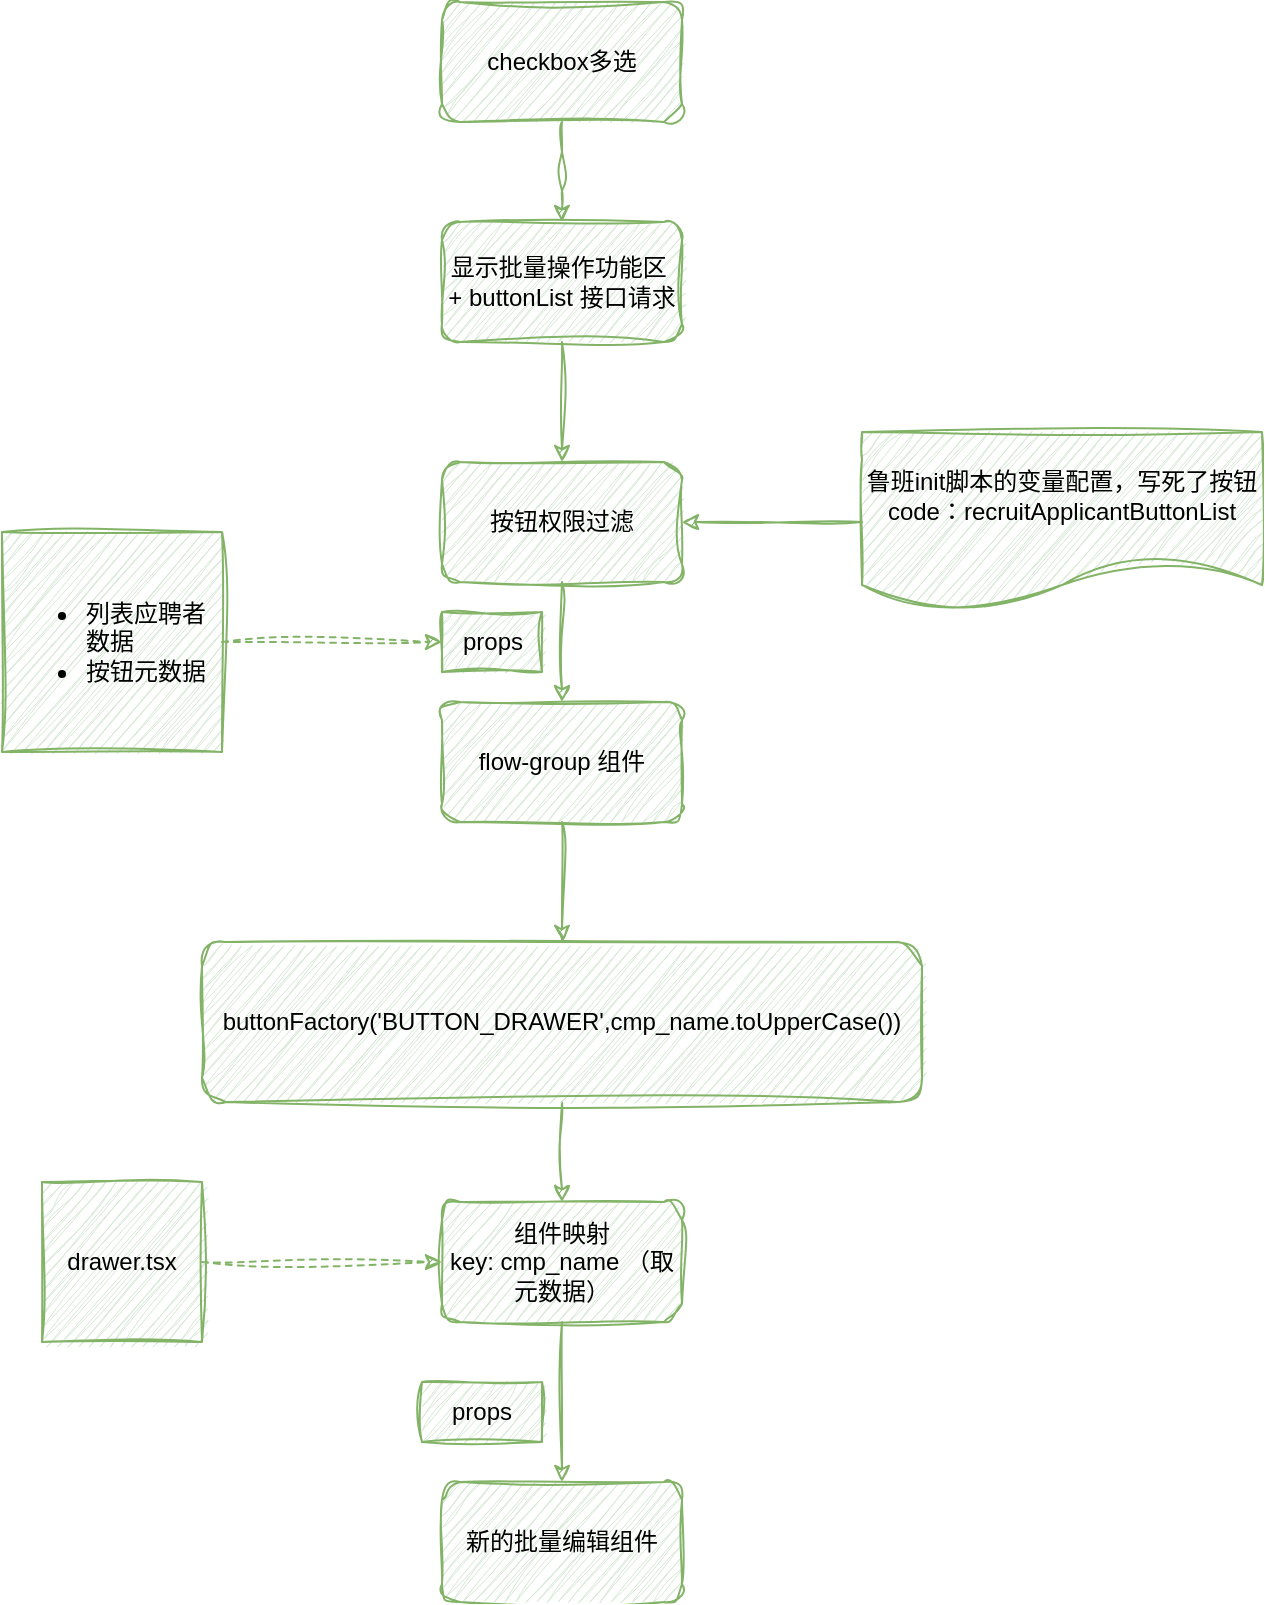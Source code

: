 <mxfile version="22.1.11" type="github" pages="7">
  <diagram id="C5RBs43oDa-KdzZeNtuy" name="Page-1">
    <mxGraphModel dx="1434" dy="1959" grid="1" gridSize="10" guides="1" tooltips="1" connect="1" arrows="1" fold="1" page="1" pageScale="1" pageWidth="827" pageHeight="1169" math="0" shadow="0">
      <root>
        <mxCell id="WIyWlLk6GJQsqaUBKTNV-0" />
        <mxCell id="WIyWlLk6GJQsqaUBKTNV-1" parent="WIyWlLk6GJQsqaUBKTNV-0" />
        <mxCell id="be0niQOfNykOMNaDCtI0-13" value="" style="edgeStyle=orthogonalEdgeStyle;rounded=1;orthogonalLoop=1;jettySize=auto;html=1;fillColor=#d5e8d4;strokeColor=#82b366;shadow=0;sketch=1;curveFitting=1;jiggle=2;" parent="WIyWlLk6GJQsqaUBKTNV-1" source="be0niQOfNykOMNaDCtI0-11" edge="1">
          <mxGeometry relative="1" as="geometry">
            <mxPoint x="380" y="90" as="targetPoint" />
          </mxGeometry>
        </mxCell>
        <mxCell id="be0niQOfNykOMNaDCtI0-11" value="checkbox多选" style="whiteSpace=wrap;html=1;rounded=1;glass=0;sketch=1;curveFitting=1;jiggle=2;fillColor=#d5e8d4;strokeColor=#82b366;" parent="WIyWlLk6GJQsqaUBKTNV-1" vertex="1">
          <mxGeometry x="320" y="-20" width="120" height="60" as="geometry" />
        </mxCell>
        <mxCell id="8qpLT5CPlCrmyoX5L2QD-31" value="" style="edgeStyle=orthogonalEdgeStyle;rounded=0;orthogonalLoop=1;jettySize=auto;html=1;fillColor=#d5e8d4;strokeColor=#82b366;shadow=0;sketch=1;curveFitting=1;jiggle=2;" parent="WIyWlLk6GJQsqaUBKTNV-1" source="8qpLT5CPlCrmyoX5L2QD-0" target="8qpLT5CPlCrmyoX5L2QD-4" edge="1">
          <mxGeometry relative="1" as="geometry" />
        </mxCell>
        <mxCell id="8qpLT5CPlCrmyoX5L2QD-0" value="buttonFactory(&#39;BUTTON_DRAWER&lt;span style=&quot;background-color: initial;&quot;&gt;&#39;,cmp_name.toUpperCase())&lt;/span&gt;" style="whiteSpace=wrap;html=1;rounded=1;fillColor=#d5e8d4;strokeColor=#82b366;shadow=0;sketch=1;curveFitting=1;jiggle=2;" parent="WIyWlLk6GJQsqaUBKTNV-1" vertex="1">
          <mxGeometry x="200" y="450" width="360" height="80" as="geometry" />
        </mxCell>
        <mxCell id="8qpLT5CPlCrmyoX5L2QD-6" value="" style="edgeStyle=orthogonalEdgeStyle;rounded=0;orthogonalLoop=1;jettySize=auto;html=1;fillColor=#d5e8d4;strokeColor=#82b366;shadow=0;sketch=1;curveFitting=1;jiggle=2;" parent="WIyWlLk6GJQsqaUBKTNV-1" source="8qpLT5CPlCrmyoX5L2QD-1" target="8qpLT5CPlCrmyoX5L2QD-2" edge="1">
          <mxGeometry relative="1" as="geometry" />
        </mxCell>
        <mxCell id="8qpLT5CPlCrmyoX5L2QD-1" value="显示批量操作功能区&amp;nbsp; + buttonList 接口请求" style="whiteSpace=wrap;html=1;rounded=1;fillColor=#d5e8d4;strokeColor=#82b366;shadow=0;sketch=1;curveFitting=1;jiggle=2;" parent="WIyWlLk6GJQsqaUBKTNV-1" vertex="1">
          <mxGeometry x="320" y="90" width="120" height="60" as="geometry" />
        </mxCell>
        <mxCell id="8qpLT5CPlCrmyoX5L2QD-16" value="" style="edgeStyle=orthogonalEdgeStyle;rounded=0;orthogonalLoop=1;jettySize=auto;html=1;fillColor=#d5e8d4;strokeColor=#82b366;shadow=0;sketch=1;curveFitting=1;jiggle=2;" parent="WIyWlLk6GJQsqaUBKTNV-1" source="8qpLT5CPlCrmyoX5L2QD-2" target="8qpLT5CPlCrmyoX5L2QD-3" edge="1">
          <mxGeometry relative="1" as="geometry" />
        </mxCell>
        <mxCell id="8qpLT5CPlCrmyoX5L2QD-2" value="按钮权限过滤" style="whiteSpace=wrap;html=1;rounded=1;fillColor=#d5e8d4;strokeColor=#82b366;shadow=0;sketch=1;curveFitting=1;jiggle=2;" parent="WIyWlLk6GJQsqaUBKTNV-1" vertex="1">
          <mxGeometry x="320" y="210" width="120" height="60" as="geometry" />
        </mxCell>
        <mxCell id="8qpLT5CPlCrmyoX5L2QD-30" value="" style="edgeStyle=orthogonalEdgeStyle;rounded=0;orthogonalLoop=1;jettySize=auto;html=1;fillColor=#d5e8d4;strokeColor=#82b366;shadow=0;sketch=1;curveFitting=1;jiggle=2;" parent="WIyWlLk6GJQsqaUBKTNV-1" source="8qpLT5CPlCrmyoX5L2QD-3" target="8qpLT5CPlCrmyoX5L2QD-0" edge="1">
          <mxGeometry relative="1" as="geometry" />
        </mxCell>
        <mxCell id="8qpLT5CPlCrmyoX5L2QD-3" value="flow-group 组件" style="whiteSpace=wrap;html=1;rounded=1;fillColor=#d5e8d4;strokeColor=#82b366;shadow=0;sketch=1;curveFitting=1;jiggle=2;" parent="WIyWlLk6GJQsqaUBKTNV-1" vertex="1">
          <mxGeometry x="320" y="330" width="120" height="60" as="geometry" />
        </mxCell>
        <mxCell id="8qpLT5CPlCrmyoX5L2QD-32" value="" style="edgeStyle=orthogonalEdgeStyle;rounded=0;orthogonalLoop=1;jettySize=auto;html=1;fillColor=#d5e8d4;strokeColor=#82b366;shadow=0;sketch=1;curveFitting=1;jiggle=2;" parent="WIyWlLk6GJQsqaUBKTNV-1" source="8qpLT5CPlCrmyoX5L2QD-4" target="8qpLT5CPlCrmyoX5L2QD-26" edge="1">
          <mxGeometry relative="1" as="geometry" />
        </mxCell>
        <mxCell id="8qpLT5CPlCrmyoX5L2QD-4" value="组件映射&lt;br&gt;key: cmp_name （取元数据）" style="whiteSpace=wrap;html=1;rounded=1;fillColor=#d5e8d4;strokeColor=#82b366;shadow=0;sketch=1;curveFitting=1;jiggle=2;" parent="WIyWlLk6GJQsqaUBKTNV-1" vertex="1">
          <mxGeometry x="320" y="580" width="120" height="60" as="geometry" />
        </mxCell>
        <mxCell id="8qpLT5CPlCrmyoX5L2QD-15" value="" style="edgeStyle=orthogonalEdgeStyle;rounded=0;orthogonalLoop=1;jettySize=auto;html=1;fillColor=#d5e8d4;strokeColor=#82b366;shadow=0;sketch=1;curveFitting=1;jiggle=2;" parent="WIyWlLk6GJQsqaUBKTNV-1" source="8qpLT5CPlCrmyoX5L2QD-13" target="8qpLT5CPlCrmyoX5L2QD-2" edge="1">
          <mxGeometry relative="1" as="geometry" />
        </mxCell>
        <mxCell id="8qpLT5CPlCrmyoX5L2QD-13" value="鲁班init脚本的变量配置，写死了按钮code：recruitApplicantButtonList" style="shape=document;whiteSpace=wrap;html=1;boundedLbl=1;fillColor=#d5e8d4;strokeColor=#82b366;shadow=0;sketch=1;curveFitting=1;jiggle=2;" parent="WIyWlLk6GJQsqaUBKTNV-1" vertex="1">
          <mxGeometry x="530" y="195" width="200" height="90" as="geometry" />
        </mxCell>
        <mxCell id="8qpLT5CPlCrmyoX5L2QD-20" value="props" style="text;html=1;align=center;verticalAlign=middle;resizable=0;points=[];autosize=1;strokeColor=#82b366;fillColor=#d5e8d4;shadow=0;sketch=1;curveFitting=1;jiggle=2;" parent="WIyWlLk6GJQsqaUBKTNV-1" vertex="1">
          <mxGeometry x="320" y="285" width="50" height="30" as="geometry" />
        </mxCell>
        <mxCell id="8qpLT5CPlCrmyoX5L2QD-23" value="" style="rounded=0;orthogonalLoop=1;jettySize=auto;html=1;dashed=1;fillColor=#d5e8d4;strokeColor=#82b366;shadow=0;sketch=1;curveFitting=1;jiggle=2;" parent="WIyWlLk6GJQsqaUBKTNV-1" source="8qpLT5CPlCrmyoX5L2QD-22" target="8qpLT5CPlCrmyoX5L2QD-20" edge="1">
          <mxGeometry relative="1" as="geometry" />
        </mxCell>
        <mxCell id="8qpLT5CPlCrmyoX5L2QD-22" value="&lt;ul&gt;&lt;li&gt;列表应聘者数据&lt;/li&gt;&lt;li&gt;按钮元数据&lt;/li&gt;&lt;/ul&gt;" style="whiteSpace=wrap;html=1;aspect=fixed;align=left;fillColor=#d5e8d4;strokeColor=#82b366;shadow=0;sketch=1;curveFitting=1;jiggle=2;" parent="WIyWlLk6GJQsqaUBKTNV-1" vertex="1">
          <mxGeometry x="100" y="245" width="110" height="110" as="geometry" />
        </mxCell>
        <mxCell id="8qpLT5CPlCrmyoX5L2QD-26" value="新的批量编辑组件" style="whiteSpace=wrap;html=1;rounded=1;fillColor=#d5e8d4;strokeColor=#82b366;shadow=0;sketch=1;curveFitting=1;jiggle=2;" parent="WIyWlLk6GJQsqaUBKTNV-1" vertex="1">
          <mxGeometry x="320" y="720" width="120" height="60" as="geometry" />
        </mxCell>
        <mxCell id="8qpLT5CPlCrmyoX5L2QD-29" style="edgeStyle=orthogonalEdgeStyle;rounded=0;orthogonalLoop=1;jettySize=auto;html=1;entryX=0;entryY=0.5;entryDx=0;entryDy=0;dashed=1;fillColor=#d5e8d4;strokeColor=#82b366;shadow=0;sketch=1;curveFitting=1;jiggle=2;" parent="WIyWlLk6GJQsqaUBKTNV-1" source="8qpLT5CPlCrmyoX5L2QD-28" target="8qpLT5CPlCrmyoX5L2QD-4" edge="1">
          <mxGeometry relative="1" as="geometry">
            <mxPoint x="250" y="620" as="targetPoint" />
          </mxGeometry>
        </mxCell>
        <mxCell id="8qpLT5CPlCrmyoX5L2QD-28" value="drawer.tsx" style="whiteSpace=wrap;html=1;aspect=fixed;fillColor=#d5e8d4;strokeColor=#82b366;shadow=0;sketch=1;curveFitting=1;jiggle=2;" parent="WIyWlLk6GJQsqaUBKTNV-1" vertex="1">
          <mxGeometry x="120" y="570" width="80" height="80" as="geometry" />
        </mxCell>
        <mxCell id="8qpLT5CPlCrmyoX5L2QD-33" value="props" style="text;html=1;strokeColor=#82b366;fillColor=#d5e8d4;align=center;verticalAlign=middle;whiteSpace=wrap;rounded=0;shadow=0;sketch=1;curveFitting=1;jiggle=2;" parent="WIyWlLk6GJQsqaUBKTNV-1" vertex="1">
          <mxGeometry x="310" y="670" width="60" height="30" as="geometry" />
        </mxCell>
      </root>
    </mxGraphModel>
  </diagram>
  <diagram name="Copy of Page-1" id="hD4dzmno9ChzGV96hOUr">
    <mxGraphModel dx="2261" dy="1959" grid="1" gridSize="10" guides="1" tooltips="1" connect="1" arrows="1" fold="1" page="1" pageScale="1" pageWidth="827" pageHeight="1169" math="0" shadow="0">
      <root>
        <mxCell id="r0kJeHJl_jmnn3t6eado-0" />
        <mxCell id="r0kJeHJl_jmnn3t6eado-1" parent="r0kJeHJl_jmnn3t6eado-0" />
        <mxCell id="r0kJeHJl_jmnn3t6eado-2" value="" style="edgeStyle=orthogonalEdgeStyle;rounded=1;orthogonalLoop=1;jettySize=auto;html=1;sketch=1;" parent="r0kJeHJl_jmnn3t6eado-1" source="r0kJeHJl_jmnn3t6eado-3" target="r0kJeHJl_jmnn3t6eado-10" edge="1">
          <mxGeometry relative="1" as="geometry" />
        </mxCell>
        <mxCell id="r0kJeHJl_jmnn3t6eado-3" value="加载@ocean/mobile-date组件" style="rounded=1;whiteSpace=wrap;html=1;sketch=1;" parent="r0kJeHJl_jmnn3t6eado-1" vertex="1">
          <mxGeometry x="320" y="90" width="120" height="60" as="geometry" />
        </mxCell>
        <mxCell id="r0kJeHJl_jmnn3t6eado-4" style="edgeStyle=orthogonalEdgeStyle;rounded=0;orthogonalLoop=1;jettySize=auto;html=1;exitX=0.5;exitY=1;exitDx=0;exitDy=0;entryX=0.5;entryY=0;entryDx=0;entryDy=0;sketch=1;" parent="r0kJeHJl_jmnn3t6eado-1" source="r0kJeHJl_jmnn3t6eado-10" target="r0kJeHJl_jmnn3t6eado-12" edge="1">
          <mxGeometry relative="1" as="geometry" />
        </mxCell>
        <mxCell id="r0kJeHJl_jmnn3t6eado-5" style="edgeStyle=orthogonalEdgeStyle;rounded=0;orthogonalLoop=1;jettySize=auto;html=1;exitX=0.5;exitY=1;exitDx=0;exitDy=0;sketch=1;" parent="r0kJeHJl_jmnn3t6eado-1" source="r0kJeHJl_jmnn3t6eado-10" target="r0kJeHJl_jmnn3t6eado-11" edge="1">
          <mxGeometry relative="1" as="geometry" />
        </mxCell>
        <mxCell id="r0kJeHJl_jmnn3t6eado-6" style="edgeStyle=orthogonalEdgeStyle;rounded=0;orthogonalLoop=1;jettySize=auto;html=1;exitX=0.5;exitY=1;exitDx=0;exitDy=0;entryX=0.5;entryY=0;entryDx=0;entryDy=0;sketch=1;" parent="r0kJeHJl_jmnn3t6eado-1" source="r0kJeHJl_jmnn3t6eado-10" target="r0kJeHJl_jmnn3t6eado-13" edge="1">
          <mxGeometry relative="1" as="geometry" />
        </mxCell>
        <mxCell id="r0kJeHJl_jmnn3t6eado-7" style="edgeStyle=orthogonalEdgeStyle;rounded=0;orthogonalLoop=1;jettySize=auto;html=1;exitX=0.5;exitY=1;exitDx=0;exitDy=0;sketch=1;" parent="r0kJeHJl_jmnn3t6eado-1" source="r0kJeHJl_jmnn3t6eado-10" target="r0kJeHJl_jmnn3t6eado-18" edge="1">
          <mxGeometry relative="1" as="geometry" />
        </mxCell>
        <mxCell id="r0kJeHJl_jmnn3t6eado-8" style="edgeStyle=orthogonalEdgeStyle;rounded=0;orthogonalLoop=1;jettySize=auto;html=1;exitX=0.5;exitY=1;exitDx=0;exitDy=0;sketch=1;" parent="r0kJeHJl_jmnn3t6eado-1" source="r0kJeHJl_jmnn3t6eado-10" target="r0kJeHJl_jmnn3t6eado-19" edge="1">
          <mxGeometry relative="1" as="geometry" />
        </mxCell>
        <mxCell id="r0kJeHJl_jmnn3t6eado-9" style="edgeStyle=orthogonalEdgeStyle;rounded=0;orthogonalLoop=1;jettySize=auto;html=1;exitX=0.5;exitY=1;exitDx=0;exitDy=0;sketch=1;" parent="r0kJeHJl_jmnn3t6eado-1" source="r0kJeHJl_jmnn3t6eado-10" target="r0kJeHJl_jmnn3t6eado-20" edge="1">
          <mxGeometry relative="1" as="geometry" />
        </mxCell>
        <mxCell id="r0kJeHJl_jmnn3t6eado-10" value="判断渲染组件类型" style="rhombus;whiteSpace=wrap;html=1;rounded=1;sketch=1;" parent="r0kJeHJl_jmnn3t6eado-1" vertex="1">
          <mxGeometry x="320" y="190" width="120" height="70" as="geometry" />
        </mxCell>
        <mxCell id="r0kJeHJl_jmnn3t6eado-11" value="为空／不为空&amp;nbsp;@beisen-mobile/text-input" style="rounded=1;whiteSpace=wrap;html=1;sketch=1;" parent="r0kJeHJl_jmnn3t6eado-1" vertex="1">
          <mxGeometry x="110" y="320" width="120" height="60" as="geometry" />
        </mxCell>
        <mxCell id="r0kJeHJl_jmnn3t6eado-12" value="&amp;nbsp;复杂日期选择&amp;nbsp;&lt;span style=&quot;font-family: &amp;#34;.sf ns text&amp;#34; ; font-size: 13px&quot;&gt;mobile-complex-date&lt;/span&gt;" style="rounded=1;whiteSpace=wrap;html=1;sketch=1;" parent="r0kJeHJl_jmnn3t6eado-1" vertex="1">
          <mxGeometry x="-40" y="320" width="120" height="60" as="geometry" />
        </mxCell>
        <mxCell id="r0kJeHJl_jmnn3t6eado-13" value="数字输入框+自定义区间&amp;nbsp;&lt;span style=&quot;font-family: &amp;#34;.sf ns text&amp;#34; ; font-size: 13px&quot;&gt;mobile-complex-date&lt;/span&gt;" style="rounded=1;whiteSpace=wrap;html=1;sketch=1;" parent="r0kJeHJl_jmnn3t6eado-1" vertex="1">
          <mxGeometry x="250" y="320" width="120" height="60" as="geometry" />
        </mxCell>
        <mxCell id="r0kJeHJl_jmnn3t6eado-14" value="" style="edgeStyle=orthogonalEdgeStyle;rounded=1;orthogonalLoop=1;jettySize=auto;html=1;sketch=1;" parent="r0kJeHJl_jmnn3t6eado-1" source="r0kJeHJl_jmnn3t6eado-15" target="r0kJeHJl_jmnn3t6eado-10" edge="1">
          <mxGeometry relative="1" as="geometry" />
        </mxCell>
        <mxCell id="r0kJeHJl_jmnn3t6eado-15" value="运算符 + 锁定状态" style="ellipse;shape=cloud;whiteSpace=wrap;html=1;rounded=0;sketch=1;" parent="r0kJeHJl_jmnn3t6eado-1" vertex="1">
          <mxGeometry x="480" y="185" width="150" height="80" as="geometry" />
        </mxCell>
        <mxCell id="r0kJeHJl_jmnn3t6eado-16" value="" style="edgeStyle=orthogonalEdgeStyle;rounded=1;orthogonalLoop=1;jettySize=auto;html=1;sketch=1;" parent="r0kJeHJl_jmnn3t6eado-1" source="r0kJeHJl_jmnn3t6eado-17" target="r0kJeHJl_jmnn3t6eado-3" edge="1">
          <mxGeometry relative="1" as="geometry" />
        </mxCell>
        <mxCell id="r0kJeHJl_jmnn3t6eado-17" value="uiType == date" style="whiteSpace=wrap;html=1;rounded=1;sketch=1;" parent="r0kJeHJl_jmnn3t6eado-1" vertex="1">
          <mxGeometry x="320" y="-20" width="120" height="60" as="geometry" />
        </mxCell>
        <mxCell id="r0kJeHJl_jmnn3t6eado-18" value="复合日期选择&amp;nbsp;&lt;span style=&quot;font-family: &amp;#34;.sf ns text&amp;#34; ; font-size: 13px&quot;&gt;mobile-complex-date&lt;/span&gt;" style="rounded=1;whiteSpace=wrap;html=1;sketch=1;" parent="r0kJeHJl_jmnn3t6eado-1" vertex="1">
          <mxGeometry x="390" y="320" width="120" height="60" as="geometry" />
        </mxCell>
        <mxCell id="r0kJeHJl_jmnn3t6eado-19" value="日期范围@beisen-mobile/field-date-picker-range" style="rounded=1;whiteSpace=wrap;html=1;sketch=1;" parent="r0kJeHJl_jmnn3t6eado-1" vertex="1">
          <mxGeometry x="540" y="320" width="120" height="60" as="geometry" />
        </mxCell>
        <mxCell id="r0kJeHJl_jmnn3t6eado-20" value="数字输入框 @beisen-mobile/number-input" style="rounded=1;whiteSpace=wrap;html=1;sketch=1;" parent="r0kJeHJl_jmnn3t6eado-1" vertex="1">
          <mxGeometry x="690" y="320" width="120" height="60" as="geometry" />
        </mxCell>
      </root>
    </mxGraphModel>
  </diagram>
  <diagram id="P3VAN7-imGtPL1pcORsj" name="第 3 页">
    <mxGraphModel dx="1434" dy="790" grid="1" gridSize="10" guides="1" tooltips="1" connect="1" arrows="1" fold="1" page="1" pageScale="1" pageWidth="827" pageHeight="1169" math="0" shadow="0">
      <root>
        <mxCell id="0" />
        <mxCell id="1" parent="0" />
        <mxCell id="-uALms9b_N-N_alSWW9q-14" value="" style="edgeStyle=orthogonalEdgeStyle;rounded=0;orthogonalLoop=1;jettySize=auto;html=1;sketch=1;curveFitting=1;jiggle=2;" parent="1" source="-uALms9b_N-N_alSWW9q-1" target="-uALms9b_N-N_alSWW9q-3" edge="1">
          <mxGeometry relative="1" as="geometry" />
        </mxCell>
        <mxCell id="-uALms9b_N-N_alSWW9q-1" value="步骤配置&lt;br&gt;（channel-config&lt;span style=&quot;background-color: initial;&quot;&gt;）&lt;/span&gt;" style="rounded=1;whiteSpace=wrap;html=1;sketch=1;curveFitting=1;jiggle=2;" parent="1" vertex="1">
          <mxGeometry x="70" y="240" width="120" height="60" as="geometry" />
        </mxCell>
        <mxCell id="-uALms9b_N-N_alSWW9q-15" value="" style="edgeStyle=orthogonalEdgeStyle;rounded=0;orthogonalLoop=1;jettySize=auto;html=1;sketch=1;curveFitting=1;jiggle=2;" parent="1" source="-uALms9b_N-N_alSWW9q-3" target="-uALms9b_N-N_alSWW9q-6" edge="1">
          <mxGeometry relative="1" as="geometry" />
        </mxCell>
        <mxCell id="-uALms9b_N-N_alSWW9q-3" value="接口远程获取&lt;br&gt;（backGround）" style="rounded=1;whiteSpace=wrap;html=1;sketch=1;curveFitting=1;jiggle=2;" parent="1" vertex="1">
          <mxGeometry x="240" y="240" width="120" height="60" as="geometry" />
        </mxCell>
        <mxCell id="-uALms9b_N-N_alSWW9q-21" value="" style="edgeStyle=orthogonalEdgeStyle;rounded=0;orthogonalLoop=1;jettySize=auto;html=1;dashed=1;sketch=1;curveFitting=1;jiggle=2;" parent="1" source="-uALms9b_N-N_alSWW9q-5" target="-uALms9b_N-N_alSWW9q-1" edge="1">
          <mxGeometry relative="1" as="geometry" />
        </mxCell>
        <mxCell id="-uALms9b_N-N_alSWW9q-5" value="JSON" style="shape=note;whiteSpace=wrap;html=1;backgroundOutline=1;darkOpacity=0.05;sketch=1;curveFitting=1;jiggle=2;" parent="1" vertex="1">
          <mxGeometry x="90" y="70" width="80" height="100" as="geometry" />
        </mxCell>
        <mxCell id="-uALms9b_N-N_alSWW9q-16" value="" style="edgeStyle=orthogonalEdgeStyle;rounded=0;orthogonalLoop=1;jettySize=auto;html=1;sketch=1;curveFitting=1;jiggle=2;" parent="1" source="-uALms9b_N-N_alSWW9q-6" target="-uALms9b_N-N_alSWW9q-7" edge="1">
          <mxGeometry relative="1" as="geometry" />
        </mxCell>
        <mxCell id="-uALms9b_N-N_alSWW9q-6" value="storage set 存储" style="rounded=1;whiteSpace=wrap;html=1;sketch=1;curveFitting=1;jiggle=2;" parent="1" vertex="1">
          <mxGeometry x="413.5" y="240" width="120" height="60" as="geometry" />
        </mxCell>
        <mxCell id="-uALms9b_N-N_alSWW9q-17" value="" style="edgeStyle=orthogonalEdgeStyle;rounded=0;orthogonalLoop=1;jettySize=auto;html=1;sketch=1;curveFitting=1;jiggle=2;" parent="1" source="-uALms9b_N-N_alSWW9q-7" target="-uALms9b_N-N_alSWW9q-8" edge="1">
          <mxGeometry relative="1" as="geometry" />
        </mxCell>
        <mxCell id="-uALms9b_N-N_alSWW9q-7" value="渠道类型判断" style="rounded=1;whiteSpace=wrap;html=1;sketch=1;curveFitting=1;jiggle=2;" parent="1" vertex="1">
          <mxGeometry x="600" y="240" width="120" height="60" as="geometry" />
        </mxCell>
        <mxCell id="-uALms9b_N-N_alSWW9q-18" value="" style="edgeStyle=orthogonalEdgeStyle;rounded=0;orthogonalLoop=1;jettySize=auto;html=1;sketch=1;curveFitting=1;jiggle=2;" parent="1" source="-uALms9b_N-N_alSWW9q-8" target="-uALms9b_N-N_alSWW9q-10" edge="1">
          <mxGeometry relative="1" as="geometry" />
        </mxCell>
        <mxCell id="-uALms9b_N-N_alSWW9q-8" value="storage get &lt;br&gt;获取对应的渠道配置" style="rounded=1;whiteSpace=wrap;html=1;sketch=1;curveFitting=1;jiggle=2;" parent="1" vertex="1">
          <mxGeometry x="770" y="240" width="120" height="60" as="geometry" />
        </mxCell>
        <mxCell id="-uALms9b_N-N_alSWW9q-22" value="" style="edgeStyle=orthogonalEdgeStyle;rounded=0;orthogonalLoop=1;jettySize=auto;html=1;dashed=1;sketch=1;curveFitting=1;jiggle=2;" parent="1" source="-uALms9b_N-N_alSWW9q-9" target="-uALms9b_N-N_alSWW9q-7" edge="1">
          <mxGeometry relative="1" as="geometry" />
        </mxCell>
        <mxCell id="-uALms9b_N-N_alSWW9q-9" value="URL Match" style="shape=note;whiteSpace=wrap;html=1;backgroundOutline=1;darkOpacity=0.05;sketch=1;curveFitting=1;jiggle=2;" parent="1" vertex="1">
          <mxGeometry x="620" y="70" width="80" height="100" as="geometry" />
        </mxCell>
        <mxCell id="-uALms9b_N-N_alSWW9q-19" value="" style="edgeStyle=orthogonalEdgeStyle;rounded=0;orthogonalLoop=1;jettySize=auto;html=1;sketch=1;curveFitting=1;jiggle=2;" parent="1" source="-uALms9b_N-N_alSWW9q-10" target="-uALms9b_N-N_alSWW9q-11" edge="1">
          <mxGeometry relative="1" as="geometry" />
        </mxCell>
        <mxCell id="-uALms9b_N-N_alSWW9q-10" value="配置转换&lt;br&gt;（转换成Cypress可执行的命令）" style="rounded=1;whiteSpace=wrap;html=1;sketch=1;curveFitting=1;jiggle=2;" parent="1" vertex="1">
          <mxGeometry x="770" y="380" width="120" height="60" as="geometry" />
        </mxCell>
        <mxCell id="-uALms9b_N-N_alSWW9q-20" value="" style="edgeStyle=orthogonalEdgeStyle;rounded=0;orthogonalLoop=1;jettySize=auto;html=1;sketch=1;curveFitting=1;jiggle=2;" parent="1" source="-uALms9b_N-N_alSWW9q-11" target="-uALms9b_N-N_alSWW9q-12" edge="1">
          <mxGeometry relative="1" as="geometry" />
        </mxCell>
        <mxCell id="-uALms9b_N-N_alSWW9q-11" value="CyCommandExecutor&lt;br&gt;命令执行器" style="rounded=1;whiteSpace=wrap;html=1;sketch=1;curveFitting=1;jiggle=2;" parent="1" vertex="1">
          <mxGeometry x="590" y="375" width="140" height="70" as="geometry" />
        </mxCell>
        <mxCell id="-uALms9b_N-N_alSWW9q-12" value="调用Cypress API" style="rounded=1;whiteSpace=wrap;html=1;sketch=1;curveFitting=1;jiggle=2;" parent="1" vertex="1">
          <mxGeometry x="393.5" y="375" width="140" height="70" as="geometry" />
        </mxCell>
      </root>
    </mxGraphModel>
  </diagram>
  <diagram id="SVKZheeT5T5xf-1oY8ei" name="第 4 页">
    <mxGraphModel dx="1434" dy="790" grid="1" gridSize="10" guides="1" tooltips="1" connect="1" arrows="1" fold="1" page="1" pageScale="1" pageWidth="827" pageHeight="1169" math="0" shadow="0">
      <root>
        <mxCell id="0" />
        <mxCell id="1" parent="0" />
        <mxCell id="u7V8j5iloh8q_0618piM-5" value="" style="swimlane;startSize=0;labelBackgroundColor=none;sketch=1;curveFitting=1;jiggle=2;swimlaneFillColor=#D4E1F5;gradientColor=none;" parent="1" vertex="1">
          <mxGeometry x="210" y="540" width="560" height="140" as="geometry">
            <mxRectangle x="310" y="310" width="50" height="40" as="alternateBounds" />
          </mxGeometry>
        </mxCell>
        <mxCell id="u7V8j5iloh8q_0618piM-6" value="Message Send" style="text;html=1;strokeColor=none;fillColor=none;align=center;verticalAlign=middle;whiteSpace=wrap;rounded=0;labelBackgroundColor=none;sketch=1;curveFitting=1;jiggle=2;fontSize=14;" parent="u7V8j5iloh8q_0618piM-5" vertex="1">
          <mxGeometry x="225" y="100" width="100" height="30" as="geometry" />
        </mxCell>
        <mxCell id="u7V8j5iloh8q_0618piM-1" value="chrome.tabs.sendMessage" style="rounded=1;whiteSpace=wrap;html=1;labelBackgroundColor=none;sketch=1;curveFitting=1;jiggle=2;" parent="u7V8j5iloh8q_0618piM-5" vertex="1">
          <mxGeometry x="13" y="30" width="157" height="50" as="geometry" />
        </mxCell>
        <mxCell id="u7V8j5iloh8q_0618piM-25" value="" style="edgeStyle=orthogonalEdgeStyle;rounded=0;orthogonalLoop=1;jettySize=auto;html=1;" parent="u7V8j5iloh8q_0618piM-5" source="u7V8j5iloh8q_0618piM-12" target="u7V8j5iloh8q_0618piM-6" edge="1">
          <mxGeometry relative="1" as="geometry" />
        </mxCell>
        <mxCell id="u7V8j5iloh8q_0618piM-12" value="chrome.runtime.sendMessage" style="rounded=1;whiteSpace=wrap;html=1;labelBackgroundColor=none;sketch=1;curveFitting=1;jiggle=2;" parent="u7V8j5iloh8q_0618piM-5" vertex="1">
          <mxGeometry x="192" y="30" width="166" height="50" as="geometry" />
        </mxCell>
        <mxCell id="u7V8j5iloh8q_0618piM-7" value="" style="swimlane;startSize=0;labelBackgroundColor=none;sketch=1;curveFitting=1;jiggle=2;swimlaneFillColor=#7EA6E0;" parent="1" vertex="1">
          <mxGeometry x="210" y="160" width="560" height="150" as="geometry">
            <mxRectangle x="310" y="310" width="50" height="40" as="alternateBounds" />
          </mxGeometry>
        </mxCell>
        <mxCell id="u7V8j5iloh8q_0618piM-21" value="handler" style="text;html=1;align=center;verticalAlign=middle;resizable=0;points=[];autosize=1;strokeColor=none;fillColor=none;labelBackgroundColor=none;sketch=1;curveFitting=1;jiggle=2;fontSize=14;" parent="u7V8j5iloh8q_0618piM-7" vertex="1">
          <mxGeometry x="235" y="110" width="70" height="30" as="geometry" />
        </mxCell>
        <mxCell id="u7V8j5iloh8q_0618piM-22" value="content&amp;nbsp;" style="rounded=1;whiteSpace=wrap;html=1;labelBackgroundColor=none;sketch=1;curveFitting=1;jiggle=2;" parent="u7V8j5iloh8q_0618piM-7" vertex="1">
          <mxGeometry x="31.5" y="45" width="120" height="60" as="geometry" />
        </mxCell>
        <mxCell id="u7V8j5iloh8q_0618piM-23" value="background&amp;nbsp;" style="rounded=1;whiteSpace=wrap;html=1;labelBackgroundColor=none;sketch=1;curveFitting=1;jiggle=2;" parent="u7V8j5iloh8q_0618piM-7" vertex="1">
          <mxGeometry x="210" y="45" width="120" height="60" as="geometry" />
        </mxCell>
        <mxCell id="u7V8j5iloh8q_0618piM-24" value="content&amp;nbsp; popup" style="rounded=1;whiteSpace=wrap;html=1;labelBackgroundColor=none;sketch=1;curveFitting=1;jiggle=2;" parent="u7V8j5iloh8q_0618piM-7" vertex="1">
          <mxGeometry x="380" y="45" width="120" height="60" as="geometry" />
        </mxCell>
        <mxCell id="u7V8j5iloh8q_0618piM-13" value="storage.set" style="rounded=1;whiteSpace=wrap;html=1;labelBackgroundColor=none;sketch=1;curveFitting=1;jiggle=2;" parent="1" vertex="1">
          <mxGeometry x="590" y="570" width="166" height="50" as="geometry" />
        </mxCell>
        <mxCell id="u7V8j5iloh8q_0618piM-15" value="" style="swimlane;startSize=0;labelBackgroundColor=none;sketch=1;curveFitting=1;jiggle=2;swimlaneFillColor=#A9C4EB;" parent="1" vertex="1">
          <mxGeometry x="210" y="350" width="560" height="150" as="geometry">
            <mxRectangle x="310" y="310" width="50" height="40" as="alternateBounds" />
          </mxGeometry>
        </mxCell>
        <mxCell id="u7V8j5iloh8q_0618piM-19" value="content&amp;nbsp; popup" style="rounded=1;whiteSpace=wrap;html=1;labelBackgroundColor=none;sketch=1;curveFitting=1;jiggle=2;" parent="u7V8j5iloh8q_0618piM-15" vertex="1">
          <mxGeometry x="400" y="40" width="120" height="60" as="geometry" />
        </mxCell>
        <mxCell id="u7V8j5iloh8q_0618piM-18" value="background&amp;nbsp;" style="rounded=1;whiteSpace=wrap;html=1;labelBackgroundColor=none;sketch=1;curveFitting=1;jiggle=2;" parent="u7V8j5iloh8q_0618piM-15" vertex="1">
          <mxGeometry x="210" y="40" width="120" height="60" as="geometry" />
        </mxCell>
        <mxCell id="u7V8j5iloh8q_0618piM-17" value="content&amp;nbsp;" style="rounded=1;whiteSpace=wrap;html=1;labelBackgroundColor=none;sketch=1;curveFitting=1;jiggle=2;" parent="u7V8j5iloh8q_0618piM-15" vertex="1">
          <mxGeometry x="30" y="40" width="120" height="60" as="geometry" />
        </mxCell>
        <mxCell id="u7V8j5iloh8q_0618piM-20" value="message listener" style="text;html=1;align=center;verticalAlign=middle;resizable=0;points=[];autosize=1;strokeColor=none;fillColor=none;labelBackgroundColor=none;sketch=1;curveFitting=1;jiggle=2;fontSize=14;" parent="1" vertex="1">
          <mxGeometry x="415" y="468" width="130" height="30" as="geometry" />
        </mxCell>
      </root>
    </mxGraphModel>
  </diagram>
  <diagram id="ziQx_S8l50oIkBFdleR2" name="第 5 页">
    <mxGraphModel dx="1434" dy="790" grid="1" gridSize="10" guides="1" tooltips="1" connect="1" arrows="1" fold="1" page="1" pageScale="1" pageWidth="827" pageHeight="1169" math="0" shadow="0">
      <root>
        <mxCell id="0" />
        <mxCell id="1" parent="0" />
        <mxCell id="vv42HZY8ci4GlkbbxkEL-1" value="" style="swimlane;startSize=0;fontSize=14;rounded=0;glass=0;shadow=0;sketch=1;curveFitting=1;jiggle=2;" vertex="1" parent="1">
          <mxGeometry x="180" y="270" width="530" height="470" as="geometry" />
        </mxCell>
        <mxCell id="vv42HZY8ci4GlkbbxkEL-2" value="&lt;font style=&quot;font-size: 14px;&quot;&gt;pageHeader（复用现有组件）&lt;/font&gt;" style="rounded=0;whiteSpace=wrap;html=1;fillColor=#d5e8d4;strokeColor=#82b366;glass=0;shadow=0;sketch=1;curveFitting=1;jiggle=2;" vertex="1" parent="vv42HZY8ci4GlkbbxkEL-1">
          <mxGeometry x="10" y="10" width="500" height="40" as="geometry" />
        </mxCell>
        <mxCell id="vv42HZY8ci4GlkbbxkEL-3" value="&lt;font style=&quot;font-size: 14px;&quot;&gt;pageConfig-left（预览）&lt;/font&gt;" style="whiteSpace=wrap;html=1;aspect=fixed;fillColor=#ffe6cc;strokeColor=#d79b00;rounded=0;glass=0;shadow=0;sketch=1;curveFitting=1;jiggle=2;" vertex="1" parent="vv42HZY8ci4GlkbbxkEL-1">
          <mxGeometry x="10" y="70" width="380" height="380" as="geometry" />
        </mxCell>
        <mxCell id="vv42HZY8ci4GlkbbxkEL-4" value="&lt;font style=&quot;font-size: 14px;&quot;&gt;pageConfig-right&lt;br&gt;属性配置&lt;/font&gt;" style="rounded=0;whiteSpace=wrap;html=1;fillColor=#fff2cc;strokeColor=#d6b656;glass=0;shadow=0;sketch=1;curveFitting=1;jiggle=2;" vertex="1" parent="vv42HZY8ci4GlkbbxkEL-1">
          <mxGeometry x="397" y="70" width="113" height="380" as="geometry" />
        </mxCell>
        <mxCell id="W0TXQa-_CySYKJH8fTjw-1" value="iframe" style="shape=document;whiteSpace=wrap;html=1;boundedLbl=1;fillColor=#d5e8d4;strokeColor=#82b366;sketch=1;curveFitting=1;jiggle=2;" vertex="1" parent="vv42HZY8ci4GlkbbxkEL-1">
          <mxGeometry x="10" y="70" width="70" height="40" as="geometry" />
        </mxCell>
      </root>
    </mxGraphModel>
  </diagram>
  <diagram id="uVNgJkVHoOO2jRt4tvno" name="第 6 页">
    <mxGraphModel dx="1434" dy="790" grid="1" gridSize="10" guides="1" tooltips="1" connect="1" arrows="1" fold="1" page="1" pageScale="1" pageWidth="827" pageHeight="1169" math="0" shadow="0">
      <root>
        <mxCell id="0" />
        <mxCell id="1" parent="0" />
        <mxCell id="dEMCp2aIoX_rUmEvDsQq-15" value="" style="edgeStyle=orthogonalEdgeStyle;rounded=0;orthogonalLoop=1;jettySize=auto;html=1;sketch=1;curveFitting=1;jiggle=2;fillColor=#d5e8d4;strokeColor=#82b366;" parent="1" source="dEMCp2aIoX_rUmEvDsQq-3" target="dEMCp2aIoX_rUmEvDsQq-12" edge="1">
          <mxGeometry relative="1" as="geometry" />
        </mxCell>
        <mxCell id="dEMCp2aIoX_rUmEvDsQq-3" value="拿到所有的排序和id" style="rounded=1;whiteSpace=wrap;html=1;sketch=1;curveFitting=1;jiggle=2;fillColor=#d5e8d4;strokeColor=#82b366;" parent="1" vertex="1">
          <mxGeometry x="354" y="130" width="120" height="60" as="geometry" />
        </mxCell>
        <mxCell id="dEMCp2aIoX_rUmEvDsQq-14" value="" style="edgeStyle=orthogonalEdgeStyle;rounded=0;orthogonalLoop=1;jettySize=auto;html=1;sketch=1;curveFitting=1;jiggle=2;fillColor=#d5e8d4;strokeColor=#82b366;" parent="1" source="dEMCp2aIoX_rUmEvDsQq-6" target="dEMCp2aIoX_rUmEvDsQq-11" edge="1">
          <mxGeometry relative="1" as="geometry" />
        </mxCell>
        <mxCell id="dEMCp2aIoX_rUmEvDsQq-6" value="重复的排序值依次加，1，2，3...." style="rounded=1;whiteSpace=wrap;html=1;sketch=1;curveFitting=1;jiggle=2;fillColor=#d5e8d4;strokeColor=#82b366;" parent="1" vertex="1">
          <mxGeometry x="530" y="430" width="120" height="60" as="geometry" />
        </mxCell>
        <mxCell id="dEMCp2aIoX_rUmEvDsQq-8" value="根据index 从处理后的重复值的排序里面找新sort" style="rounded=1;whiteSpace=wrap;html=1;sketch=1;curveFitting=1;jiggle=2;fillColor=#d5e8d4;strokeColor=#82b366;" parent="1" vertex="1">
          <mxGeometry x="354" y="620" width="120" height="60" as="geometry" />
        </mxCell>
        <mxCell id="dEMCp2aIoX_rUmEvDsQq-19" value="" style="edgeStyle=orthogonalEdgeStyle;rounded=0;orthogonalLoop=1;jettySize=auto;html=1;sketch=1;curveFitting=1;jiggle=2;fillColor=#d5e8d4;strokeColor=#82b366;" parent="1" source="dEMCp2aIoX_rUmEvDsQq-9" target="dEMCp2aIoX_rUmEvDsQq-8" edge="1">
          <mxGeometry relative="1" as="geometry" />
        </mxCell>
        <mxCell id="dEMCp2aIoX_rUmEvDsQq-9" value="根据id从排序后的ids中找index" style="rounded=1;whiteSpace=wrap;html=1;sketch=1;curveFitting=1;jiggle=2;fillColor=#d5e8d4;strokeColor=#82b366;" parent="1" vertex="1">
          <mxGeometry x="354" y="525" width="120" height="60" as="geometry" />
        </mxCell>
        <mxCell id="dEMCp2aIoX_rUmEvDsQq-17" value="" style="edgeStyle=orthogonalEdgeStyle;rounded=0;orthogonalLoop=1;jettySize=auto;html=1;sketch=1;curveFitting=1;jiggle=2;fillColor=#d5e8d4;strokeColor=#82b366;" parent="1" source="dEMCp2aIoX_rUmEvDsQq-10" target="dEMCp2aIoX_rUmEvDsQq-11" edge="1">
          <mxGeometry relative="1" as="geometry" />
        </mxCell>
        <mxCell id="dEMCp2aIoX_rUmEvDsQq-10" value="带上id进行sort排序" style="rounded=1;whiteSpace=wrap;html=1;sketch=1;curveFitting=1;jiggle=2;fillColor=#d5e8d4;strokeColor=#82b366;" parent="1" vertex="1">
          <mxGeometry x="354" y="330" width="120" height="60" as="geometry" />
        </mxCell>
        <mxCell id="dEMCp2aIoX_rUmEvDsQq-18" value="" style="edgeStyle=orthogonalEdgeStyle;rounded=0;orthogonalLoop=1;jettySize=auto;html=1;sketch=1;curveFitting=1;jiggle=2;fillColor=#d5e8d4;strokeColor=#82b366;" parent="1" source="dEMCp2aIoX_rUmEvDsQq-11" target="dEMCp2aIoX_rUmEvDsQq-9" edge="1">
          <mxGeometry relative="1" as="geometry" />
        </mxCell>
        <mxCell id="dEMCp2aIoX_rUmEvDsQq-11" value="对排序值进行重复处理" style="rounded=1;whiteSpace=wrap;html=1;sketch=1;curveFitting=1;jiggle=2;fillColor=#d5e8d4;strokeColor=#82b366;" parent="1" vertex="1">
          <mxGeometry x="354" y="430" width="120" height="60" as="geometry" />
        </mxCell>
        <mxCell id="dEMCp2aIoX_rUmEvDsQq-16" value="" style="edgeStyle=orthogonalEdgeStyle;rounded=0;orthogonalLoop=1;jettySize=auto;html=1;sketch=1;curveFitting=1;jiggle=2;fillColor=#d5e8d4;strokeColor=#82b366;" parent="1" source="dEMCp2aIoX_rUmEvDsQq-12" target="dEMCp2aIoX_rUmEvDsQq-10" edge="1">
          <mxGeometry relative="1" as="geometry" />
        </mxCell>
        <mxCell id="dEMCp2aIoX_rUmEvDsQq-12" value="拼接 排序值 + id" style="rounded=1;whiteSpace=wrap;html=1;sketch=1;curveFitting=1;jiggle=2;fillColor=#d5e8d4;strokeColor=#82b366;" parent="1" vertex="1">
          <mxGeometry x="354" y="230" width="120" height="60" as="geometry" />
        </mxCell>
      </root>
    </mxGraphModel>
  </diagram>
  <diagram id="RAhWyJmqylD5XPrxJ4H8" name="第 7 页">
    <mxGraphModel dx="1026" dy="655" grid="1" gridSize="10" guides="1" tooltips="1" connect="1" arrows="1" fold="1" page="1" pageScale="1" pageWidth="827" pageHeight="1169" math="0" shadow="0">
      <root>
        <mxCell id="0" />
        <mxCell id="1" parent="0" />
        <mxCell id="I3lp3Y9OJG9rgh01xdbE-7" value="" style="edgeStyle=orthogonalEdgeStyle;rounded=0;orthogonalLoop=1;jettySize=auto;html=1;fillColor=#d5e8d4;strokeColor=#82b366;sketch=1;curveFitting=1;jiggle=2;" edge="1" parent="1" source="I3lp3Y9OJG9rgh01xdbE-1" target="I3lp3Y9OJG9rgh01xdbE-2">
          <mxGeometry relative="1" as="geometry" />
        </mxCell>
        <mxCell id="I3lp3Y9OJG9rgh01xdbE-1" value="onClick" style="rounded=1;whiteSpace=wrap;html=1;fillColor=#d5e8d4;strokeColor=#82b366;sketch=1;curveFitting=1;jiggle=2;" vertex="1" parent="1">
          <mxGeometry x="50" y="310" width="120" height="60" as="geometry" />
        </mxCell>
        <mxCell id="I3lp3Y9OJG9rgh01xdbE-8" value="" style="edgeStyle=orthogonalEdgeStyle;rounded=0;orthogonalLoop=1;jettySize=auto;html=1;fillColor=#d5e8d4;strokeColor=#82b366;sketch=1;curveFitting=1;jiggle=2;" edge="1" parent="1" source="I3lp3Y9OJG9rgh01xdbE-2" target="I3lp3Y9OJG9rgh01xdbE-3">
          <mxGeometry relative="1" as="geometry" />
        </mxCell>
        <mxCell id="I3lp3Y9OJG9rgh01xdbE-2" value="校验列表data至少选择一条" style="rounded=1;whiteSpace=wrap;html=1;fillColor=#d5e8d4;strokeColor=#82b366;sketch=1;curveFitting=1;jiggle=2;" vertex="1" parent="1">
          <mxGeometry x="220" y="310" width="120" height="60" as="geometry" />
        </mxCell>
        <mxCell id="I3lp3Y9OJG9rgh01xdbE-9" value="" style="edgeStyle=orthogonalEdgeStyle;rounded=0;orthogonalLoop=1;jettySize=auto;html=1;fillColor=#d5e8d4;strokeColor=#82b366;sketch=1;curveFitting=1;jiggle=2;" edge="1" parent="1" source="I3lp3Y9OJG9rgh01xdbE-3" target="I3lp3Y9OJG9rgh01xdbE-6">
          <mxGeometry relative="1" as="geometry" />
        </mxCell>
        <mxCell id="I3lp3Y9OJG9rgh01xdbE-3" value="校验是否已存在升级中的页面" style="rounded=1;whiteSpace=wrap;html=1;fillColor=#d5e8d4;strokeColor=#82b366;sketch=1;curveFitting=1;jiggle=2;" vertex="1" parent="1">
          <mxGeometry x="380" y="310" width="120" height="60" as="geometry" />
        </mxCell>
        <mxCell id="I3lp3Y9OJG9rgh01xdbE-10" value="" style="edgeStyle=orthogonalEdgeStyle;rounded=0;orthogonalLoop=1;jettySize=auto;html=1;fillColor=#d5e8d4;strokeColor=#82b366;sketch=1;curveFitting=1;jiggle=2;" edge="1" parent="1" source="I3lp3Y9OJG9rgh01xdbE-4" target="I3lp3Y9OJG9rgh01xdbE-2">
          <mxGeometry relative="1" as="geometry" />
        </mxCell>
        <mxCell id="I3lp3Y9OJG9rgh01xdbE-4" value="缓存的列表已选数据" style="text;html=1;fillColor=#d5e8d4;align=center;verticalAlign=middle;whiteSpace=wrap;rounded=0;strokeColor=#82b366;sketch=1;curveFitting=1;jiggle=2;" vertex="1" parent="1">
          <mxGeometry x="245" y="220" width="70" height="30" as="geometry" />
        </mxCell>
        <mxCell id="I3lp3Y9OJG9rgh01xdbE-11" value="" style="edgeStyle=orthogonalEdgeStyle;rounded=0;orthogonalLoop=1;jettySize=auto;html=1;fillColor=#d5e8d4;strokeColor=#82b366;sketch=1;curveFitting=1;jiggle=2;" edge="1" parent="1" source="I3lp3Y9OJG9rgh01xdbE-5" target="I3lp3Y9OJG9rgh01xdbE-3">
          <mxGeometry relative="1" as="geometry" />
        </mxCell>
        <mxCell id="I3lp3Y9OJG9rgh01xdbE-5" value="后端CanStart接口" style="text;html=1;fillColor=#d5e8d4;align=center;verticalAlign=middle;whiteSpace=wrap;rounded=0;strokeColor=#82b366;sketch=1;curveFitting=1;jiggle=2;" vertex="1" parent="1">
          <mxGeometry x="390" y="225" width="100" height="20" as="geometry" />
        </mxCell>
        <mxCell id="I3lp3Y9OJG9rgh01xdbE-6" value="打开升级表单弹窗" style="rounded=1;whiteSpace=wrap;html=1;fillColor=#d5e8d4;strokeColor=#82b366;sketch=1;curveFitting=1;jiggle=2;" vertex="1" parent="1">
          <mxGeometry x="550" y="310" width="120" height="60" as="geometry" />
        </mxCell>
        <mxCell id="I3lp3Y9OJG9rgh01xdbE-20" value="" style="edgeStyle=orthogonalEdgeStyle;rounded=0;orthogonalLoop=1;jettySize=auto;html=1;sketch=1;curveFitting=1;jiggle=2;fillColor=#d5e8d4;strokeColor=#82b366;" edge="1" parent="1" source="I3lp3Y9OJG9rgh01xdbE-12" target="I3lp3Y9OJG9rgh01xdbE-13">
          <mxGeometry relative="1" as="geometry" />
        </mxCell>
        <mxCell id="I3lp3Y9OJG9rgh01xdbE-12" value="runtime项目&lt;br&gt;配置升级脚本" style="rounded=1;whiteSpace=wrap;html=1;sketch=1;curveFitting=1;jiggle=2;fillColor=#d5e8d4;strokeColor=#82b366;" vertex="1" parent="1">
          <mxGeometry x="130" y="575" width="120" height="60" as="geometry" />
        </mxCell>
        <mxCell id="I3lp3Y9OJG9rgh01xdbE-21" value="" style="edgeStyle=orthogonalEdgeStyle;rounded=0;orthogonalLoop=1;jettySize=auto;html=1;sketch=1;curveFitting=1;jiggle=2;fillColor=#d5e8d4;strokeColor=#82b366;" edge="1" parent="1" source="I3lp3Y9OJG9rgh01xdbE-13" target="I3lp3Y9OJG9rgh01xdbE-17">
          <mxGeometry relative="1" as="geometry" />
        </mxCell>
        <mxCell id="I3lp3Y9OJG9rgh01xdbE-13" value="编辑器项目引用脚本&lt;br&gt;（editor）" style="rounded=1;whiteSpace=wrap;html=1;sketch=1;curveFitting=1;jiggle=2;fillColor=#d5e8d4;strokeColor=#82b366;" vertex="1" parent="1">
          <mxGeometry x="300" y="575" width="120" height="60" as="geometry" />
        </mxCell>
        <mxCell id="I3lp3Y9OJG9rgh01xdbE-22" value="" style="edgeStyle=orthogonalEdgeStyle;rounded=0;orthogonalLoop=1;jettySize=auto;html=1;sketch=1;curveFitting=1;jiggle=2;fillColor=#d5e8d4;strokeColor=#82b366;" edge="1" parent="1" source="I3lp3Y9OJG9rgh01xdbE-16" target="I3lp3Y9OJG9rgh01xdbE-13">
          <mxGeometry relative="1" as="geometry" />
        </mxCell>
        <mxCell id="I3lp3Y9OJG9rgh01xdbE-16" value="wepack编译" style="text;html=1;strokeColor=#82b366;fillColor=#d5e8d4;align=center;verticalAlign=middle;whiteSpace=wrap;rounded=0;sketch=1;curveFitting=1;jiggle=2;" vertex="1" parent="1">
          <mxGeometry x="312.5" y="505" width="95" height="30" as="geometry" />
        </mxCell>
        <mxCell id="I3lp3Y9OJG9rgh01xdbE-17" value="version项目package中更新脚本地址&lt;br&gt;（upgradeScript）" style="rounded=1;whiteSpace=wrap;html=1;sketch=1;curveFitting=1;jiggle=2;fillColor=#d5e8d4;strokeColor=#82b366;" vertex="1" parent="1">
          <mxGeometry x="480" y="575" width="130" height="60" as="geometry" />
        </mxCell>
        <mxCell id="I3lp3Y9OJG9rgh01xdbE-18" value="" style="swimlane;startSize=0;sketch=1;curveFitting=1;jiggle=2;fillColor=#d5e8d4;strokeColor=#82b366;" vertex="1" parent="1">
          <mxGeometry x="100" y="475" width="530" height="220" as="geometry" />
        </mxCell>
        <mxCell id="I3lp3Y9OJG9rgh01xdbE-30" value="" style="edgeStyle=orthogonalEdgeStyle;rounded=0;orthogonalLoop=1;jettySize=auto;html=1;sketch=1;curveFitting=1;jiggle=2;fillColor=#d5e8d4;strokeColor=#82b366;" edge="1" parent="1" source="I3lp3Y9OJG9rgh01xdbE-23" target="I3lp3Y9OJG9rgh01xdbE-25">
          <mxGeometry relative="1" as="geometry" />
        </mxCell>
        <mxCell id="I3lp3Y9OJG9rgh01xdbE-23" value="BatchUpgrade接口" style="rounded=1;whiteSpace=wrap;html=1;sketch=1;curveFitting=1;jiggle=2;fillColor=#d5e8d4;strokeColor=#82b366;" vertex="1" parent="1">
          <mxGeometry x="120" y="820" width="120" height="60" as="geometry" />
        </mxCell>
        <mxCell id="I3lp3Y9OJG9rgh01xdbE-24" value="开发流程" style="text;html=1;align=center;verticalAlign=middle;resizable=0;points=[];autosize=1;strokeColor=#6c8ebf;fillColor=#dae8fc;sketch=1;curveFitting=1;jiggle=2;" vertex="1" parent="1">
          <mxGeometry x="105" y="483" width="70" height="30" as="geometry" />
        </mxCell>
        <mxCell id="I3lp3Y9OJG9rgh01xdbE-31" value="" style="edgeStyle=orthogonalEdgeStyle;rounded=0;orthogonalLoop=1;jettySize=auto;html=1;sketch=1;curveFitting=1;jiggle=2;fillColor=#d5e8d4;strokeColor=#82b366;" edge="1" parent="1" source="I3lp3Y9OJG9rgh01xdbE-25" target="I3lp3Y9OJG9rgh01xdbE-26">
          <mxGeometry relative="1" as="geometry" />
        </mxCell>
        <mxCell id="I3lp3Y9OJG9rgh01xdbE-25" value="后端根据选择的运行时版本，拿到升级脚本" style="rounded=1;whiteSpace=wrap;html=1;sketch=1;curveFitting=1;jiggle=2;fillColor=#d5e8d4;strokeColor=#82b366;" vertex="1" parent="1">
          <mxGeometry x="290" y="820" width="120" height="60" as="geometry" />
        </mxCell>
        <mxCell id="I3lp3Y9OJG9rgh01xdbE-32" value="" style="edgeStyle=orthogonalEdgeStyle;rounded=0;orthogonalLoop=1;jettySize=auto;html=1;sketch=1;curveFitting=1;jiggle=2;fillColor=#d5e8d4;strokeColor=#82b366;" edge="1" parent="1" source="I3lp3Y9OJG9rgh01xdbE-26" target="I3lp3Y9OJG9rgh01xdbE-27">
          <mxGeometry relative="1" as="geometry" />
        </mxCell>
        <mxCell id="I3lp3Y9OJG9rgh01xdbE-26" value="解析，并在window上注册upgrage方法" style="rounded=1;whiteSpace=wrap;html=1;sketch=1;curveFitting=1;jiggle=2;fillColor=#d5e8d4;strokeColor=#82b366;" vertex="1" parent="1">
          <mxGeometry x="454" y="820" width="120" height="60" as="geometry" />
        </mxCell>
        <mxCell id="I3lp3Y9OJG9rgh01xdbE-34" value="" style="edgeStyle=orthogonalEdgeStyle;rounded=0;orthogonalLoop=1;jettySize=auto;html=1;sketch=1;curveFitting=1;jiggle=2;fillColor=#d5e8d4;strokeColor=#82b366;" edge="1" parent="1" source="I3lp3Y9OJG9rgh01xdbE-27" target="I3lp3Y9OJG9rgh01xdbE-29">
          <mxGeometry relative="1" as="geometry" />
        </mxCell>
        <mxCell id="I3lp3Y9OJG9rgh01xdbE-27" value="后端调用执行upgrade方法" style="rounded=1;whiteSpace=wrap;html=1;sketch=1;curveFitting=1;jiggle=2;fillColor=#d5e8d4;strokeColor=#82b366;" vertex="1" parent="1">
          <mxGeometry x="630" y="820" width="120" height="60" as="geometry" />
        </mxCell>
        <mxCell id="I3lp3Y9OJG9rgh01xdbE-35" value="" style="edgeStyle=orthogonalEdgeStyle;rounded=0;orthogonalLoop=1;jettySize=auto;html=1;sketch=1;curveFitting=1;jiggle=2;fillColor=#d5e8d4;strokeColor=#82b366;" edge="1" parent="1" source="I3lp3Y9OJG9rgh01xdbE-28" target="I3lp3Y9OJG9rgh01xdbE-27">
          <mxGeometry relative="1" as="geometry" />
        </mxCell>
        <mxCell id="I3lp3Y9OJG9rgh01xdbE-28" value="传入当前页面实例数据 + 升级的运行时版本" style="text;html=1;strokeColor=#82b366;fillColor=#d5e8d4;align=center;verticalAlign=middle;whiteSpace=wrap;rounded=0;sketch=1;curveFitting=1;jiggle=2;" vertex="1" parent="1">
          <mxGeometry x="640" y="940" width="100" height="40" as="geometry" />
        </mxCell>
        <mxCell id="I3lp3Y9OJG9rgh01xdbE-29" value="存储升级结果" style="rounded=1;whiteSpace=wrap;html=1;sketch=1;curveFitting=1;jiggle=2;fillColor=#d5e8d4;strokeColor=#82b366;" vertex="1" parent="1">
          <mxGeometry x="800" y="820" width="120" height="60" as="geometry" />
        </mxCell>
        <mxCell id="I3lp3Y9OJG9rgh01xdbE-36" value="" style="swimlane;startSize=0;sketch=1;curveFitting=1;jiggle=2;fillColor=#d5e8d4;strokeColor=#82b366;" vertex="1" parent="1">
          <mxGeometry x="100" y="770" width="940" height="240" as="geometry" />
        </mxCell>
        <mxCell id="I3lp3Y9OJG9rgh01xdbE-37" value="运行时执行流程" style="text;html=1;strokeColor=#6c8ebf;fillColor=#dae8fc;align=center;verticalAlign=middle;whiteSpace=wrap;rounded=0;sketch=1;curveFitting=1;jiggle=2;" vertex="1" parent="I3lp3Y9OJG9rgh01xdbE-36">
          <mxGeometry x="10" y="10" width="100" height="30" as="geometry" />
        </mxCell>
        <mxCell id="I3lp3Y9OJG9rgh01xdbE-41" value="" style="curved=1;endArrow=classic;html=1;rounded=0;entryX=0.5;entryY=1;entryDx=0;entryDy=0;dashed=1;sketch=1;curveFitting=1;jiggle=2;fillColor=#f8cecc;strokeColor=#b85450;" edge="1" parent="1" source="I3lp3Y9OJG9rgh01xdbE-25" target="I3lp3Y9OJG9rgh01xdbE-17">
          <mxGeometry width="50" height="50" relative="1" as="geometry">
            <mxPoint x="460" y="720" as="sourcePoint" />
            <mxPoint x="510" y="670" as="targetPoint" />
            <Array as="points">
              <mxPoint x="510" y="720" />
              <mxPoint x="530" y="650" />
            </Array>
          </mxGeometry>
        </mxCell>
      </root>
    </mxGraphModel>
  </diagram>
</mxfile>
